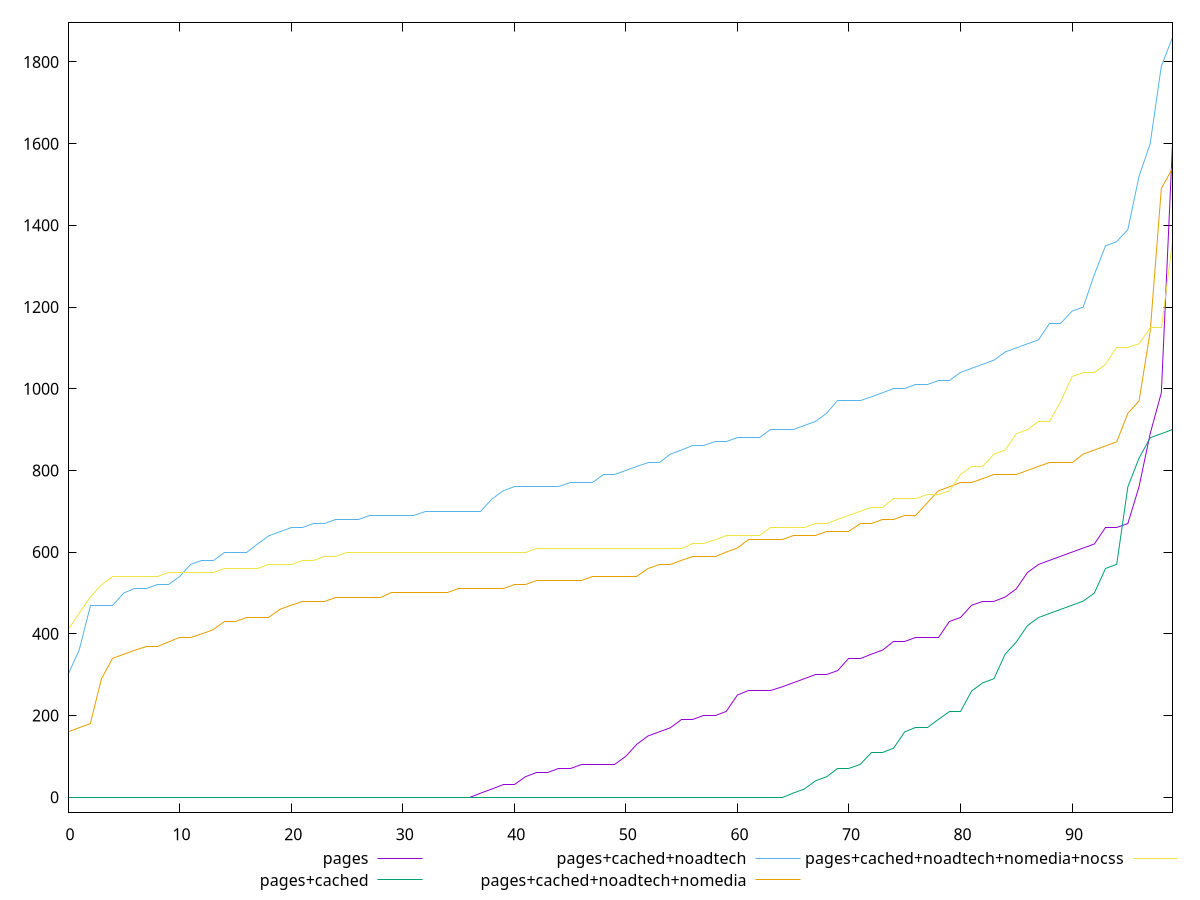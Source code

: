 reset

$pages <<EOF
0 0
1 0
2 0
3 0
4 0
5 0
6 0
7 0
8 0
9 0
10 0
11 0
12 0
13 0
14 0
15 0
16 0
17 0
18 0
19 0
20 0
21 0
22 0
23 0
24 0
25 0
26 0
27 0
28 0
29 0
30 0
31 0
32 0
33 0
34 0
35 0
36 0
37 10
38 20
39 30
40 30
41 50
42 60
43 60
44 70
45 70
46 80
47 80
48 80
49 80
50 100
51 130
52 150
53 160
54 170
55 190
56 190
57 200
58 200
59 210
60 250
61 260
62 260
63 260
64 270
65 280
66 290
67 300
68 300
69 310
70 340
71 340
72 350
73 360
74 380
75 380
76 390
77 390
78 390
79 430
80 440
81 470
82 480
83 480
84 490
85 510
86 550
87 570
88 580
89 590
90 600
91 610
92 620
93 660
94 660
95 670
96 760
97 890
98 990
99 1600
EOF

$pagesCached <<EOF
0 0
1 0
2 0
3 0
4 0
5 0
6 0
7 0
8 0
9 0
10 0
11 0
12 0
13 0
14 0
15 0
16 0
17 0
18 0
19 0
20 0
21 0
22 0
23 0
24 0
25 0
26 0
27 0
28 0
29 0
30 0
31 0
32 0
33 0
34 0
35 0
36 0
37 0
38 0
39 0
40 0
41 0
42 0
43 0
44 0
45 0
46 0
47 0
48 0
49 0
50 0
51 0
52 0
53 0
54 0
55 0
56 0
57 0
58 0
59 0
60 0
61 0
62 0
63 0
64 0
65 10
66 20
67 40
68 50
69 70
70 70
71 80
72 110
73 110
74 120
75 160
76 170
77 170
78 190
79 210
80 210
81 260
82 280
83 290
84 350
85 380
86 420
87 440
88 450
89 460
90 470
91 480
92 500
93 560
94 570
95 760
96 830
97 880
98 890
99 900
EOF

$pagesCachedNoadtech <<EOF
0 300
1 360
2 470
3 470
4 470
5 500
6 510
7 510
8 520
9 520
10 540
11 570
12 580
13 580
14 600
15 600
16 600
17 620
18 640
19 650
20 660
21 660
22 670
23 670
24 680
25 680
26 680
27 690
28 690
29 690
30 690
31 690
32 700
33 700
34 700
35 700
36 700
37 700
38 730
39 750
40 760
41 760
42 760
43 760
44 760
45 770
46 770
47 770
48 790
49 790
50 800
51 810
52 820
53 820
54 840
55 850
56 860
57 860
58 870
59 870
60 880
61 880
62 880
63 900
64 900
65 900
66 910
67 920
68 940
69 970
70 970
71 970
72 980
73 990
74 1000
75 1000
76 1010
77 1010
78 1020
79 1020
80 1040
81 1050
82 1060
83 1070
84 1090
85 1100
86 1110
87 1120
88 1160
89 1160
90 1190
91 1200
92 1280
93 1350
94 1360
95 1390
96 1520
97 1600
98 1790
99 1860
EOF

$pagesCachedNoadtechNomedia <<EOF
0 160
1 170
2 180
3 290
4 340
5 350
6 360
7 370
8 370
9 380
10 390
11 390
12 400
13 410
14 430
15 430
16 440
17 440
18 440
19 460
20 470
21 480
22 480
23 480
24 490
25 490
26 490
27 490
28 490
29 500
30 500
31 500
32 500
33 500
34 500
35 510
36 510
37 510
38 510
39 510
40 520
41 520
42 530
43 530
44 530
45 530
46 530
47 540
48 540
49 540
50 540
51 540
52 560
53 570
54 570
55 580
56 590
57 590
58 590
59 600
60 610
61 630
62 630
63 630
64 630
65 640
66 640
67 640
68 650
69 650
70 650
71 670
72 670
73 680
74 680
75 690
76 690
77 720
78 750
79 760
80 770
81 770
82 780
83 790
84 790
85 790
86 800
87 810
88 820
89 820
90 820
91 840
92 850
93 860
94 870
95 940
96 970
97 1140
98 1490
99 1540
EOF

$pagesCachedNoadtechNomediaNocss <<EOF
0 410
1 450
2 490
3 520
4 540
5 540
6 540
7 540
8 540
9 550
10 550
11 550
12 550
13 550
14 560
15 560
16 560
17 560
18 570
19 570
20 570
21 580
22 580
23 590
24 590
25 600
26 600
27 600
28 600
29 600
30 600
31 600
32 600
33 600
34 600
35 600
36 600
37 600
38 600
39 600
40 600
41 600
42 610
43 610
44 610
45 610
46 610
47 610
48 610
49 610
50 610
51 610
52 610
53 610
54 610
55 610
56 620
57 620
58 630
59 640
60 640
61 640
62 640
63 660
64 660
65 660
66 660
67 670
68 670
69 680
70 690
71 700
72 710
73 710
74 730
75 730
76 730
77 740
78 740
79 750
80 790
81 810
82 810
83 840
84 850
85 890
86 900
87 920
88 920
89 970
90 1030
91 1040
92 1040
93 1060
94 1100
95 1100
96 1110
97 1150
98 1150
99 1360
EOF

set key outside below
set xrange [0:99]
set yrange [-37.2:1897.2]
set trange [-37.2:1897.2]
set terminal svg size 640, 580 enhanced background rgb 'white'
set output "report_00015_2021-02-09T16-11-33.973Z/uses-http2/comparison/sorted/all_raw.svg"

plot $pages title "pages" with line, \
     $pagesCached title "pages+cached" with line, \
     $pagesCachedNoadtech title "pages+cached+noadtech" with line, \
     $pagesCachedNoadtechNomedia title "pages+cached+noadtech+nomedia" with line, \
     $pagesCachedNoadtechNomediaNocss title "pages+cached+noadtech+nomedia+nocss" with line

reset
